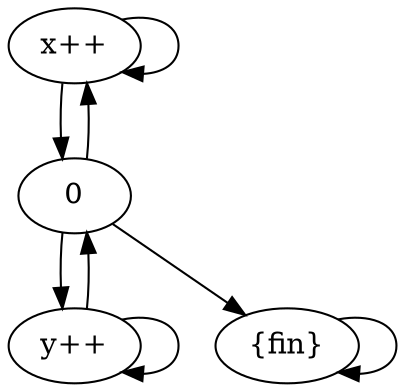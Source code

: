 /* Ffin */
digraph G {
  1 [label="x++"];
  2 [label="y++"];
  3 [props="fin" label="{fin}"];
  0 -> 1 -> 0 -> 2 -> 0-> 3;
  1 -> 1 [updates="x += 1" guards="[x<4,y>3],[x<=6,y>5],[y=10]"];
  2 -> 2 [updates="y += 1" guards="[x<4,y<=6],[x>=4]"];
  3 -> 3 [guards="[x=10,y=10]"];
}

